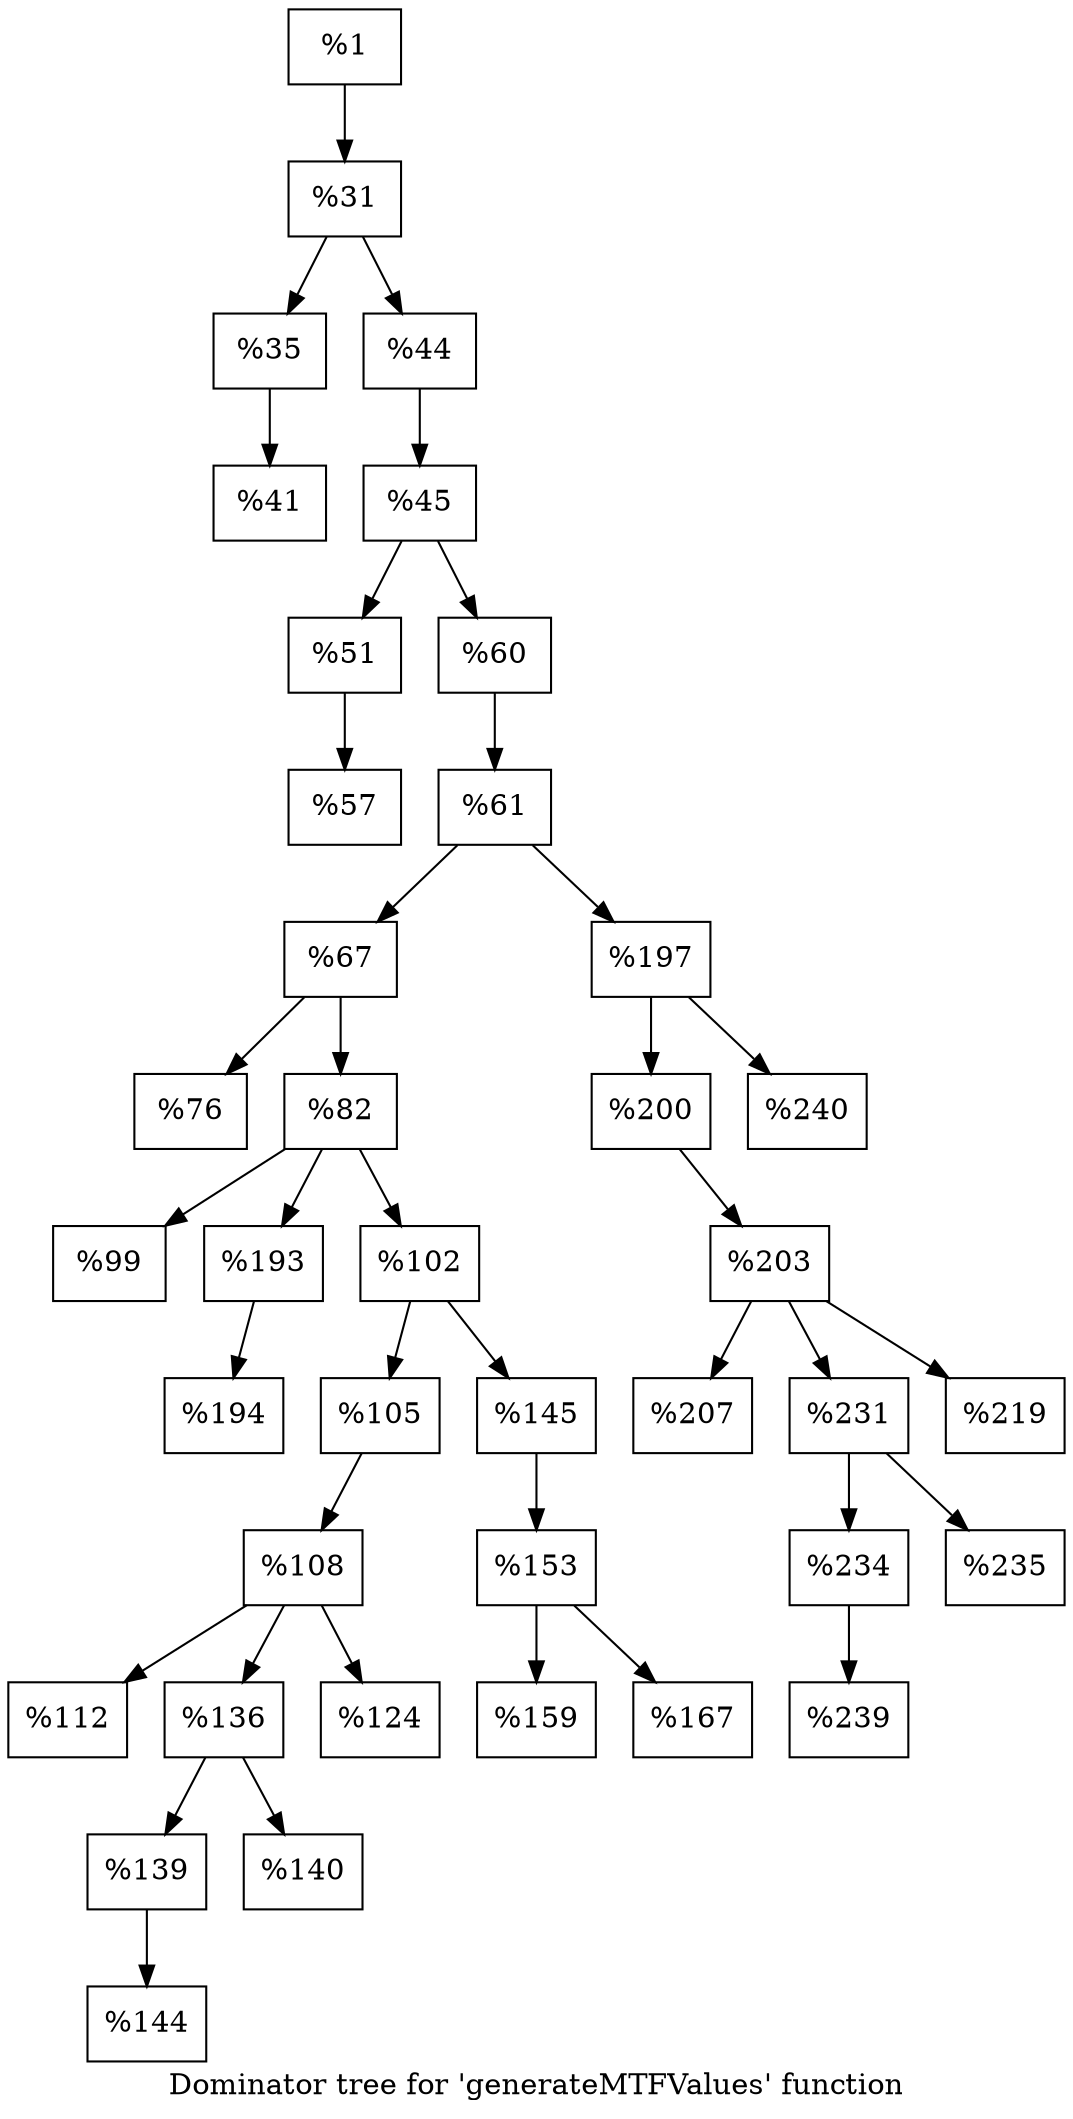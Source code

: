 digraph "Dominator tree for 'generateMTFValues' function" {
	label="Dominator tree for 'generateMTFValues' function";

	Node0x2184350 [shape=record,label="{%1}"];
	Node0x2184350 -> Node0x215e180;
	Node0x215e180 [shape=record,label="{%31}"];
	Node0x215e180 -> Node0x218e260;
	Node0x215e180 -> Node0x2202b30;
	Node0x218e260 [shape=record,label="{%35}"];
	Node0x218e260 -> Node0x2188b40;
	Node0x2188b40 [shape=record,label="{%41}"];
	Node0x2202b30 [shape=record,label="{%44}"];
	Node0x2202b30 -> Node0x1edd5a0;
	Node0x1edd5a0 [shape=record,label="{%45}"];
	Node0x1edd5a0 -> Node0x1fb9a70;
	Node0x1edd5a0 -> Node0x2197890;
	Node0x1fb9a70 [shape=record,label="{%51}"];
	Node0x1fb9a70 -> Node0x217a900;
	Node0x217a900 [shape=record,label="{%57}"];
	Node0x2197890 [shape=record,label="{%60}"];
	Node0x2197890 -> Node0x1f447c0;
	Node0x1f447c0 [shape=record,label="{%61}"];
	Node0x1f447c0 -> Node0x2107430;
	Node0x1f447c0 -> Node0x2116020;
	Node0x2107430 [shape=record,label="{%67}"];
	Node0x2107430 -> Node0x2187370;
	Node0x2107430 -> Node0x20ea800;
	Node0x2187370 [shape=record,label="{%76}"];
	Node0x20ea800 [shape=record,label="{%82}"];
	Node0x20ea800 -> Node0x2173bc0;
	Node0x20ea800 -> Node0x1f8b8f0;
	Node0x20ea800 -> Node0x21324a0;
	Node0x2173bc0 [shape=record,label="{%99}"];
	Node0x1f8b8f0 [shape=record,label="{%193}"];
	Node0x1f8b8f0 -> Node0x2220ac0;
	Node0x2220ac0 [shape=record,label="{%194}"];
	Node0x21324a0 [shape=record,label="{%102}"];
	Node0x21324a0 -> Node0x2204270;
	Node0x21324a0 -> Node0x221e7b0;
	Node0x2204270 [shape=record,label="{%105}"];
	Node0x2204270 -> Node0x2156e60;
	Node0x2156e60 [shape=record,label="{%108}"];
	Node0x2156e60 -> Node0x20cced0;
	Node0x2156e60 -> Node0x1eb0470;
	Node0x2156e60 -> Node0x1ed05a0;
	Node0x20cced0 [shape=record,label="{%112}"];
	Node0x1eb0470 [shape=record,label="{%136}"];
	Node0x1eb0470 -> Node0x2184580;
	Node0x1eb0470 -> Node0x2188e10;
	Node0x2184580 [shape=record,label="{%139}"];
	Node0x2184580 -> Node0x1f329f0;
	Node0x1f329f0 [shape=record,label="{%144}"];
	Node0x2188e10 [shape=record,label="{%140}"];
	Node0x1ed05a0 [shape=record,label="{%124}"];
	Node0x221e7b0 [shape=record,label="{%145}"];
	Node0x221e7b0 -> Node0x2141360;
	Node0x2141360 [shape=record,label="{%153}"];
	Node0x2141360 -> Node0x1f2ded0;
	Node0x2141360 -> Node0x2149990;
	Node0x1f2ded0 [shape=record,label="{%159}"];
	Node0x2149990 [shape=record,label="{%167}"];
	Node0x2116020 [shape=record,label="{%197}"];
	Node0x2116020 -> Node0x2154160;
	Node0x2116020 -> Node0x2178780;
	Node0x2154160 [shape=record,label="{%200}"];
	Node0x2154160 -> Node0x1f2cf40;
	Node0x1f2cf40 [shape=record,label="{%203}"];
	Node0x1f2cf40 -> Node0x20764a0;
	Node0x1f2cf40 -> Node0x2181ac0;
	Node0x1f2cf40 -> Node0x1fceb50;
	Node0x20764a0 [shape=record,label="{%207}"];
	Node0x2181ac0 [shape=record,label="{%231}"];
	Node0x2181ac0 -> Node0x212c910;
	Node0x2181ac0 -> Node0x2087a30;
	Node0x212c910 [shape=record,label="{%234}"];
	Node0x212c910 -> Node0x2208e60;
	Node0x2208e60 [shape=record,label="{%239}"];
	Node0x2087a30 [shape=record,label="{%235}"];
	Node0x1fceb50 [shape=record,label="{%219}"];
	Node0x2178780 [shape=record,label="{%240}"];
}

